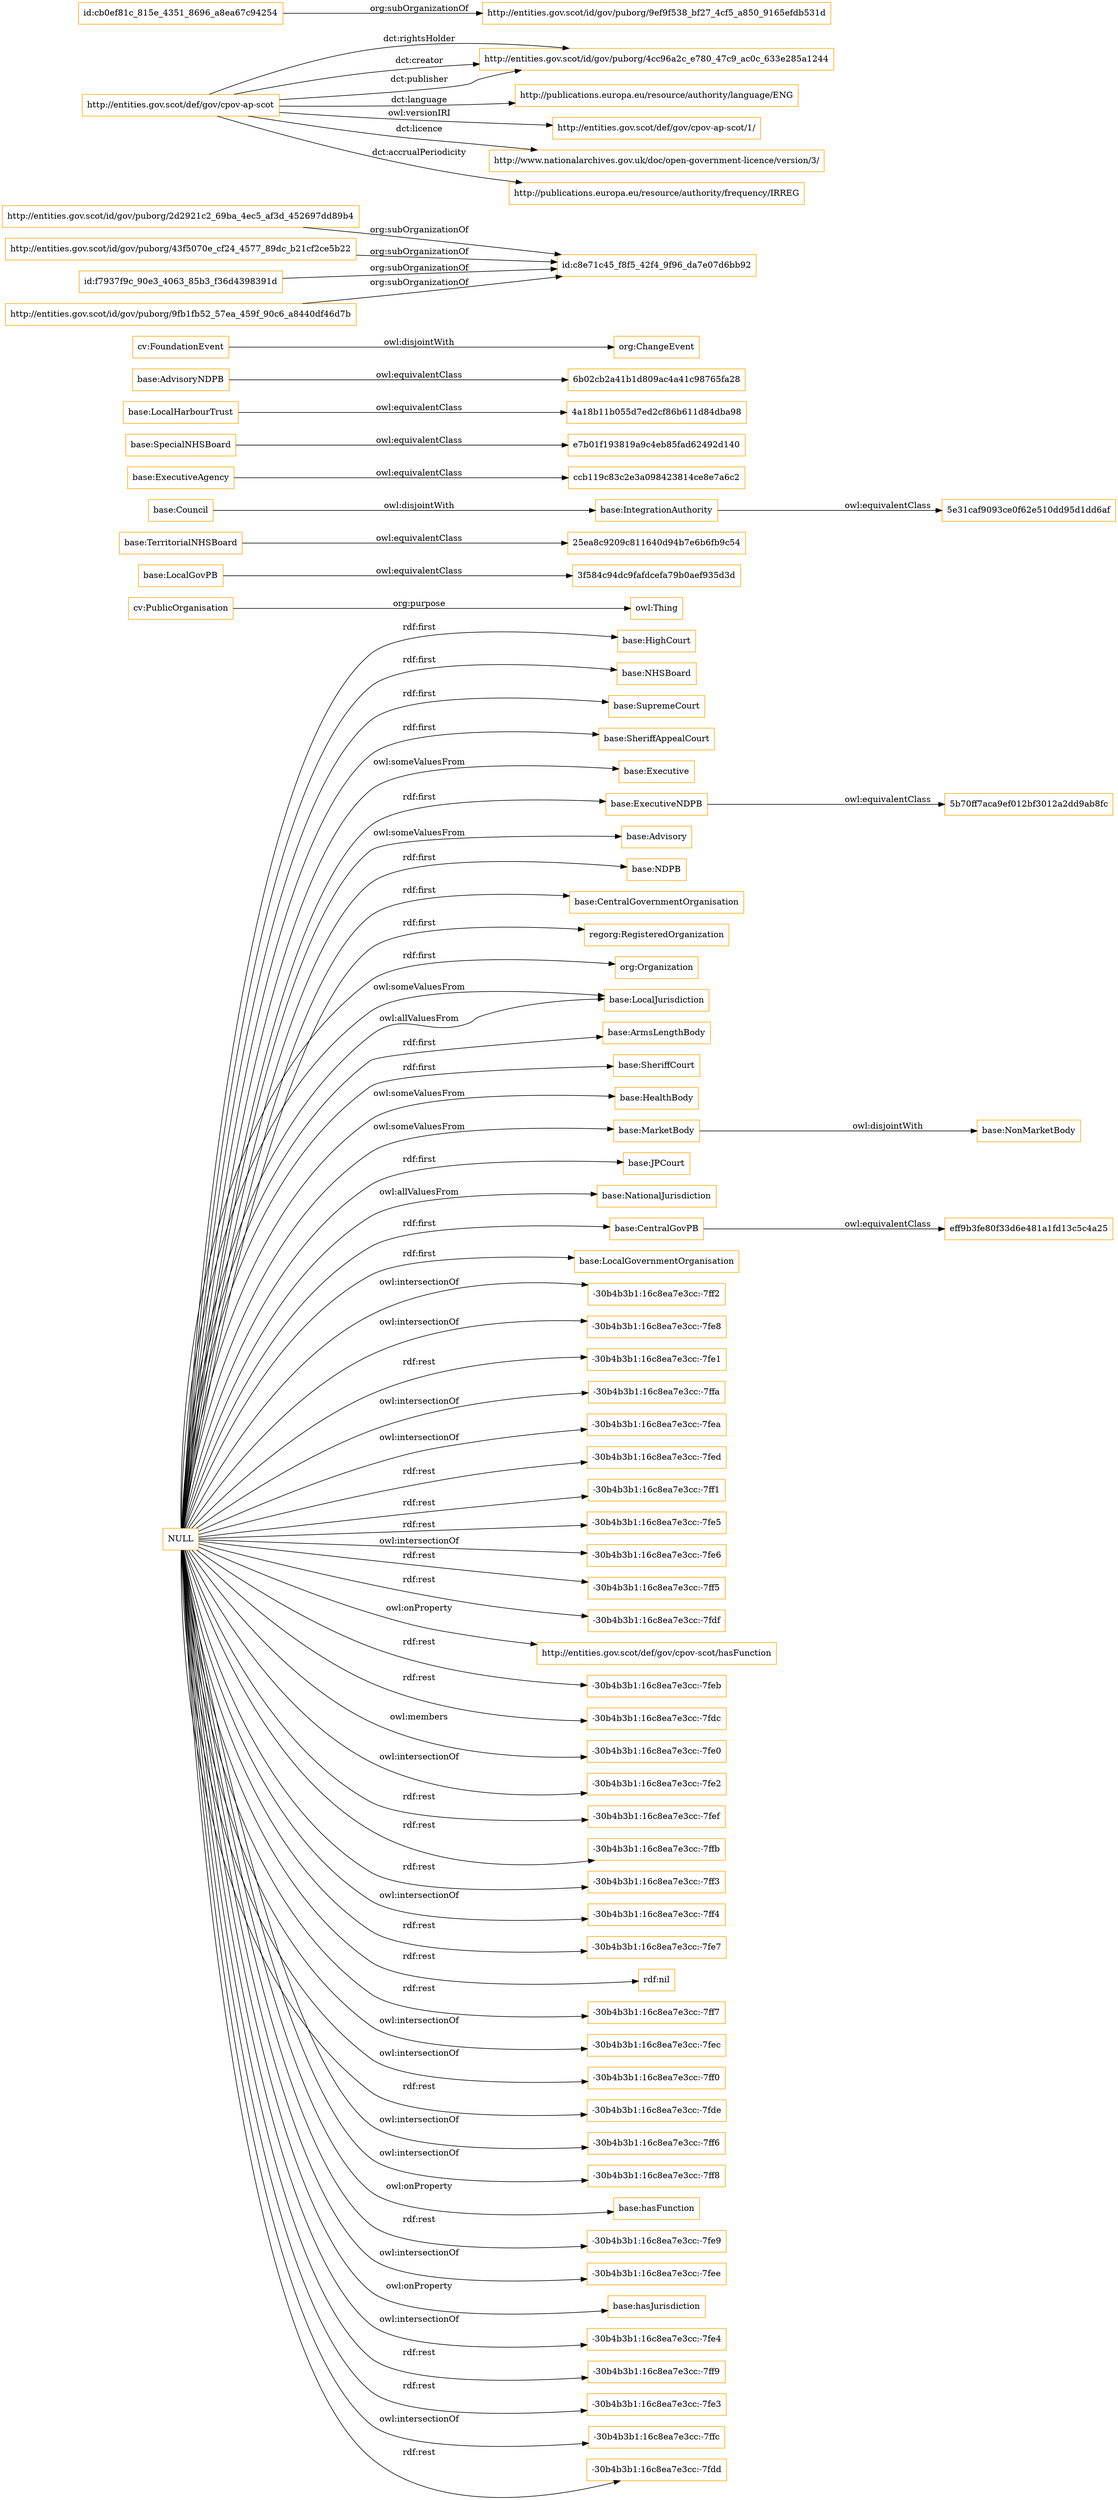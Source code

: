 digraph ar2dtool_diagram { 
rankdir=LR;
size="1501"
node [shape = rectangle, color="orange"]; "base:HighCourt" "base:NHSBoard" "cv:PublicOrganisation" "base:SupremeCourt" "base:LocalGovPB" "base:TerritorialNHSBoard" "base:SheriffAppealCourt" "5e31caf9093ce0f62e510dd95d1dd6af" "base:Council" "base:IntegrationAuthority" "base:Executive" "base:ExecutiveNDPB" "ccb119c83c2e3a098423814ce8e7a6c2" "e7b01f193819a9c4eb85fad62492d140" "base:Advisory" "base:NDPB" "base:CentralGovernmentOrganisation" "regorg:RegisteredOrganization" "org:Organization" "base:NonMarketBody" "base:ExecutiveAgency" "base:LocalHarbourTrust" "base:LocalJurisdiction" "base:ArmsLengthBody" "base:SheriffCourt" "5b70ff7aca9ef012bf3012a2dd9ab8fc" "6b02cb2a41b1d809ac4a41c98765fa28" "base:HealthBody" "3f584c94dc9fafdcefa79b0aef935d3d" "base:AdvisoryNDPB" "eff9b3fe80f33d6e481a1fd13c5c4a25" "base:MarketBody" "base:JPCourt" "base:NationalJurisdiction" "cv:FoundationEvent" "org:ChangeEvent" "4a18b11b055d7ed2cf86b611d84dba98" "25ea8c9209c811640d94b7e6b6fb9c54" "base:SpecialNHSBoard" "base:CentralGovPB" "base:LocalGovernmentOrganisation" ; /*classes style*/
	"NULL" -> "-30b4b3b1:16c8ea7e3cc:-7ff2" [ label = "owl:intersectionOf" ];
	"NULL" -> "base:SheriffCourt" [ label = "rdf:first" ];
	"NULL" -> "-30b4b3b1:16c8ea7e3cc:-7fe8" [ label = "owl:intersectionOf" ];
	"NULL" -> "-30b4b3b1:16c8ea7e3cc:-7fe1" [ label = "rdf:rest" ];
	"NULL" -> "-30b4b3b1:16c8ea7e3cc:-7ffa" [ label = "owl:intersectionOf" ];
	"NULL" -> "base:HighCourt" [ label = "rdf:first" ];
	"NULL" -> "-30b4b3b1:16c8ea7e3cc:-7fea" [ label = "owl:intersectionOf" ];
	"NULL" -> "-30b4b3b1:16c8ea7e3cc:-7fed" [ label = "rdf:rest" ];
	"NULL" -> "-30b4b3b1:16c8ea7e3cc:-7ff1" [ label = "rdf:rest" ];
	"NULL" -> "-30b4b3b1:16c8ea7e3cc:-7fe5" [ label = "rdf:rest" ];
	"NULL" -> "-30b4b3b1:16c8ea7e3cc:-7fe6" [ label = "owl:intersectionOf" ];
	"NULL" -> "base:NHSBoard" [ label = "rdf:first" ];
	"NULL" -> "-30b4b3b1:16c8ea7e3cc:-7ff5" [ label = "rdf:rest" ];
	"NULL" -> "base:SheriffAppealCourt" [ label = "rdf:first" ];
	"NULL" -> "regorg:RegisteredOrganization" [ label = "rdf:first" ];
	"NULL" -> "-30b4b3b1:16c8ea7e3cc:-7fdf" [ label = "rdf:rest" ];
	"NULL" -> "base:ExecutiveNDPB" [ label = "rdf:first" ];
	"NULL" -> "http://entities.gov.scot/def/gov/cpov-scot/hasFunction" [ label = "owl:onProperty" ];
	"NULL" -> "-30b4b3b1:16c8ea7e3cc:-7feb" [ label = "rdf:rest" ];
	"NULL" -> "-30b4b3b1:16c8ea7e3cc:-7fdc" [ label = "rdf:rest" ];
	"NULL" -> "-30b4b3b1:16c8ea7e3cc:-7fe0" [ label = "owl:members" ];
	"NULL" -> "-30b4b3b1:16c8ea7e3cc:-7fe2" [ label = "owl:intersectionOf" ];
	"NULL" -> "-30b4b3b1:16c8ea7e3cc:-7fef" [ label = "rdf:rest" ];
	"NULL" -> "base:LocalJurisdiction" [ label = "owl:someValuesFrom" ];
	"NULL" -> "-30b4b3b1:16c8ea7e3cc:-7ffb" [ label = "rdf:rest" ];
	"NULL" -> "-30b4b3b1:16c8ea7e3cc:-7ff3" [ label = "rdf:rest" ];
	"NULL" -> "-30b4b3b1:16c8ea7e3cc:-7ff4" [ label = "owl:intersectionOf" ];
	"NULL" -> "-30b4b3b1:16c8ea7e3cc:-7fe7" [ label = "rdf:rest" ];
	"NULL" -> "base:CentralGovPB" [ label = "rdf:first" ];
	"NULL" -> "base:LocalJurisdiction" [ label = "owl:allValuesFrom" ];
	"NULL" -> "rdf:nil" [ label = "rdf:rest" ];
	"NULL" -> "-30b4b3b1:16c8ea7e3cc:-7ff7" [ label = "rdf:rest" ];
	"NULL" -> "base:SupremeCourt" [ label = "rdf:first" ];
	"NULL" -> "-30b4b3b1:16c8ea7e3cc:-7fec" [ label = "owl:intersectionOf" ];
	"NULL" -> "-30b4b3b1:16c8ea7e3cc:-7ff0" [ label = "owl:intersectionOf" ];
	"NULL" -> "base:NationalJurisdiction" [ label = "owl:allValuesFrom" ];
	"NULL" -> "base:CentralGovernmentOrganisation" [ label = "rdf:first" ];
	"NULL" -> "-30b4b3b1:16c8ea7e3cc:-7fde" [ label = "rdf:rest" ];
	"NULL" -> "-30b4b3b1:16c8ea7e3cc:-7ff6" [ label = "owl:intersectionOf" ];
	"NULL" -> "-30b4b3b1:16c8ea7e3cc:-7ff8" [ label = "owl:intersectionOf" ];
	"NULL" -> "base:hasFunction" [ label = "owl:onProperty" ];
	"NULL" -> "-30b4b3b1:16c8ea7e3cc:-7fe9" [ label = "rdf:rest" ];
	"NULL" -> "-30b4b3b1:16c8ea7e3cc:-7fee" [ label = "owl:intersectionOf" ];
	"NULL" -> "base:MarketBody" [ label = "owl:someValuesFrom" ];
	"NULL" -> "base:hasJurisdiction" [ label = "owl:onProperty" ];
	"NULL" -> "-30b4b3b1:16c8ea7e3cc:-7fe4" [ label = "owl:intersectionOf" ];
	"NULL" -> "-30b4b3b1:16c8ea7e3cc:-7ff9" [ label = "rdf:rest" ];
	"NULL" -> "base:Executive" [ label = "owl:someValuesFrom" ];
	"NULL" -> "-30b4b3b1:16c8ea7e3cc:-7fe3" [ label = "rdf:rest" ];
	"NULL" -> "base:LocalGovernmentOrganisation" [ label = "rdf:first" ];
	"NULL" -> "base:HealthBody" [ label = "owl:someValuesFrom" ];
	"NULL" -> "base:JPCourt" [ label = "rdf:first" ];
	"NULL" -> "-30b4b3b1:16c8ea7e3cc:-7ffc" [ label = "owl:intersectionOf" ];
	"NULL" -> "base:NDPB" [ label = "rdf:first" ];
	"NULL" -> "org:Organization" [ label = "rdf:first" ];
	"NULL" -> "base:Advisory" [ label = "owl:someValuesFrom" ];
	"NULL" -> "-30b4b3b1:16c8ea7e3cc:-7fdd" [ label = "rdf:rest" ];
	"NULL" -> "base:ArmsLengthBody" [ label = "rdf:first" ];
	"base:TerritorialNHSBoard" -> "25ea8c9209c811640d94b7e6b6fb9c54" [ label = "owl:equivalentClass" ];
	"base:LocalGovPB" -> "3f584c94dc9fafdcefa79b0aef935d3d" [ label = "owl:equivalentClass" ];
	"http://entities.gov.scot/id/gov/puborg/2d2921c2_69ba_4ec5_af3d_452697dd89b4" -> "id:c8e71c45_f8f5_42f4_9f96_da7e07d6bb92" [ label = "org:subOrganizationOf" ];
	"base:SpecialNHSBoard" -> "e7b01f193819a9c4eb85fad62492d140" [ label = "owl:equivalentClass" ];
	"base:AdvisoryNDPB" -> "6b02cb2a41b1d809ac4a41c98765fa28" [ label = "owl:equivalentClass" ];
	"base:IntegrationAuthority" -> "5e31caf9093ce0f62e510dd95d1dd6af" [ label = "owl:equivalentClass" ];
	"base:LocalHarbourTrust" -> "4a18b11b055d7ed2cf86b611d84dba98" [ label = "owl:equivalentClass" ];
	"http://entities.gov.scot/id/gov/puborg/43f5070e_cf24_4577_89dc_b21cf2ce5b22" -> "id:c8e71c45_f8f5_42f4_9f96_da7e07d6bb92" [ label = "org:subOrganizationOf" ];
	"http://entities.gov.scot/def/gov/cpov-ap-scot" -> "http://entities.gov.scot/id/gov/puborg/4cc96a2c_e780_47c9_ac0c_633e285a1244" [ label = "dct:rightsHolder" ];
	"http://entities.gov.scot/def/gov/cpov-ap-scot" -> "http://publications.europa.eu/resource/authority/language/ENG" [ label = "dct:language" ];
	"http://entities.gov.scot/def/gov/cpov-ap-scot" -> "http://entities.gov.scot/id/gov/puborg/4cc96a2c_e780_47c9_ac0c_633e285a1244" [ label = "dct:creator" ];
	"http://entities.gov.scot/def/gov/cpov-ap-scot" -> "http://entities.gov.scot/def/gov/cpov-ap-scot/1/" [ label = "owl:versionIRI" ];
	"http://entities.gov.scot/def/gov/cpov-ap-scot" -> "http://entities.gov.scot/id/gov/puborg/4cc96a2c_e780_47c9_ac0c_633e285a1244" [ label = "dct:publisher" ];
	"http://entities.gov.scot/def/gov/cpov-ap-scot" -> "http://www.nationalarchives.gov.uk/doc/open-government-licence/version/3/" [ label = "dct:licence" ];
	"http://entities.gov.scot/def/gov/cpov-ap-scot" -> "http://publications.europa.eu/resource/authority/frequency/IRREG" [ label = "dct:accrualPeriodicity" ];
	"base:ExecutiveAgency" -> "ccb119c83c2e3a098423814ce8e7a6c2" [ label = "owl:equivalentClass" ];
	"base:ExecutiveNDPB" -> "5b70ff7aca9ef012bf3012a2dd9ab8fc" [ label = "owl:equivalentClass" ];
	"base:MarketBody" -> "base:NonMarketBody" [ label = "owl:disjointWith" ];
	"id:cb0ef81c_815e_4351_8696_a8ea67c94254" -> "http://entities.gov.scot/id/gov/puborg/9ef9f538_bf27_4cf5_a850_9165efdb531d" [ label = "org:subOrganizationOf" ];
	"cv:FoundationEvent" -> "org:ChangeEvent" [ label = "owl:disjointWith" ];
	"base:CentralGovPB" -> "eff9b3fe80f33d6e481a1fd13c5c4a25" [ label = "owl:equivalentClass" ];
	"id:f7937f9c_90e3_4063_85b3_f36d4398391d" -> "id:c8e71c45_f8f5_42f4_9f96_da7e07d6bb92" [ label = "org:subOrganizationOf" ];
	"base:Council" -> "base:IntegrationAuthority" [ label = "owl:disjointWith" ];
	"http://entities.gov.scot/id/gov/puborg/9fb1fb52_57ea_459f_90c6_a8440df46d7b" -> "id:c8e71c45_f8f5_42f4_9f96_da7e07d6bb92" [ label = "org:subOrganizationOf" ];
	"cv:PublicOrganisation" -> "owl:Thing" [ label = "org:purpose" ];

}
